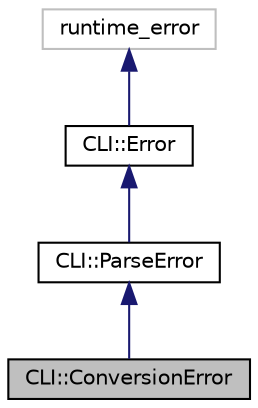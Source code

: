 digraph "CLI::ConversionError"
{
  edge [fontname="Helvetica",fontsize="10",labelfontname="Helvetica",labelfontsize="10"];
  node [fontname="Helvetica",fontsize="10",shape=record];
  Node1 [label="CLI::ConversionError",height=0.2,width=0.4,color="black", fillcolor="grey75", style="filled", fontcolor="black"];
  Node2 -> Node1 [dir="back",color="midnightblue",fontsize="10",style="solid",fontname="Helvetica"];
  Node2 [label="CLI::ParseError",height=0.2,width=0.4,color="black", fillcolor="white", style="filled",URL="$classCLI_1_1ParseError.html",tooltip="Anything that can error in Parse. "];
  Node3 -> Node2 [dir="back",color="midnightblue",fontsize="10",style="solid",fontname="Helvetica"];
  Node3 [label="CLI::Error",height=0.2,width=0.4,color="black", fillcolor="white", style="filled",URL="$classCLI_1_1Error.html",tooltip="All errors derive from this one. "];
  Node4 -> Node3 [dir="back",color="midnightblue",fontsize="10",style="solid",fontname="Helvetica"];
  Node4 [label="runtime_error",height=0.2,width=0.4,color="grey75", fillcolor="white", style="filled"];
}
